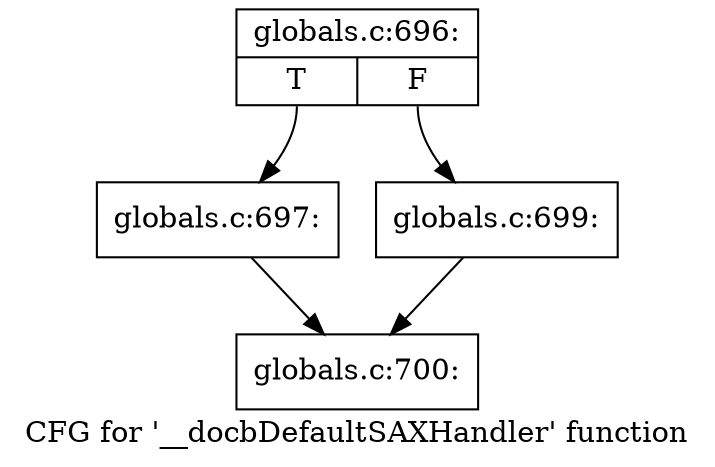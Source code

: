 digraph "CFG for '__docbDefaultSAXHandler' function" {
	label="CFG for '__docbDefaultSAXHandler' function";

	Node0x4aaefe0 [shape=record,label="{globals.c:696:|{<s0>T|<s1>F}}"];
	Node0x4aaefe0:s0 -> Node0x4aaf510;
	Node0x4aaefe0:s1 -> Node0x4ab07e0;
	Node0x4aaf510 [shape=record,label="{globals.c:697:}"];
	Node0x4aaf510 -> Node0x4aafc20;
	Node0x4ab07e0 [shape=record,label="{globals.c:699:}"];
	Node0x4ab07e0 -> Node0x4aafc20;
	Node0x4aafc20 [shape=record,label="{globals.c:700:}"];
}

